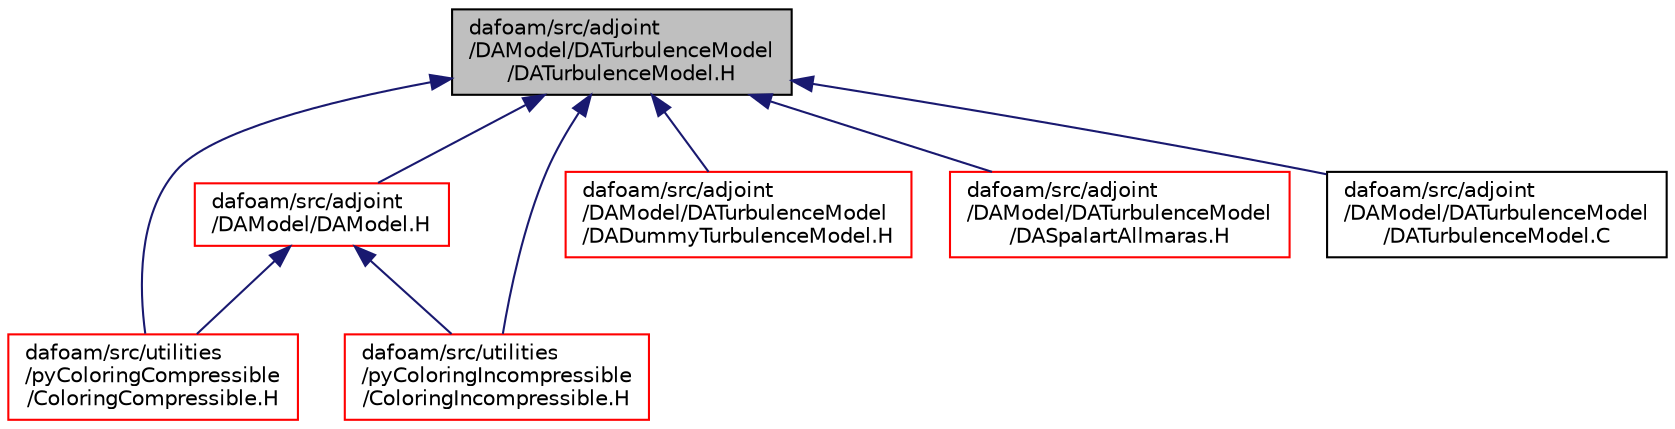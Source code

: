 digraph "dafoam/src/adjoint/DAModel/DATurbulenceModel/DATurbulenceModel.H"
{
  bgcolor="transparent";
  edge [fontname="Helvetica",fontsize="10",labelfontname="Helvetica",labelfontsize="10"];
  node [fontname="Helvetica",fontsize="10",shape=record];
  Node14 [label="dafoam/src/adjoint\l/DAModel/DATurbulenceModel\l/DATurbulenceModel.H",height=0.2,width=0.4,color="black", fillcolor="grey75", style="filled", fontcolor="black"];
  Node14 -> Node15 [dir="back",color="midnightblue",fontsize="10",style="solid",fontname="Helvetica"];
  Node15 [label="dafoam/src/adjoint\l/DAModel/DAModel.H",height=0.2,width=0.4,color="red",URL="$DAModel_8H.html"];
  Node15 -> Node60 [dir="back",color="midnightblue",fontsize="10",style="solid",fontname="Helvetica"];
  Node60 [label="dafoam/src/utilities\l/pyColoringCompressible\l/ColoringCompressible.H",height=0.2,width=0.4,color="red",URL="$ColoringCompressible_8H.html"];
  Node15 -> Node62 [dir="back",color="midnightblue",fontsize="10",style="solid",fontname="Helvetica"];
  Node62 [label="dafoam/src/utilities\l/pyColoringIncompressible\l/ColoringIncompressible.H",height=0.2,width=0.4,color="red",URL="$ColoringIncompressible_8H.html"];
  Node14 -> Node117 [dir="back",color="midnightblue",fontsize="10",style="solid",fontname="Helvetica"];
  Node117 [label="dafoam/src/adjoint\l/DAModel/DATurbulenceModel\l/DADummyTurbulenceModel.H",height=0.2,width=0.4,color="red",URL="$DADummyTurbulenceModel_8H.html"];
  Node14 -> Node119 [dir="back",color="midnightblue",fontsize="10",style="solid",fontname="Helvetica"];
  Node119 [label="dafoam/src/adjoint\l/DAModel/DATurbulenceModel\l/DASpalartAllmaras.H",height=0.2,width=0.4,color="red",URL="$DASpalartAllmaras_8H.html"];
  Node14 -> Node121 [dir="back",color="midnightblue",fontsize="10",style="solid",fontname="Helvetica"];
  Node121 [label="dafoam/src/adjoint\l/DAModel/DATurbulenceModel\l/DATurbulenceModel.C",height=0.2,width=0.4,color="black",URL="$DATurbulenceModel_8C.html"];
  Node14 -> Node60 [dir="back",color="midnightblue",fontsize="10",style="solid",fontname="Helvetica"];
  Node14 -> Node62 [dir="back",color="midnightblue",fontsize="10",style="solid",fontname="Helvetica"];
}
